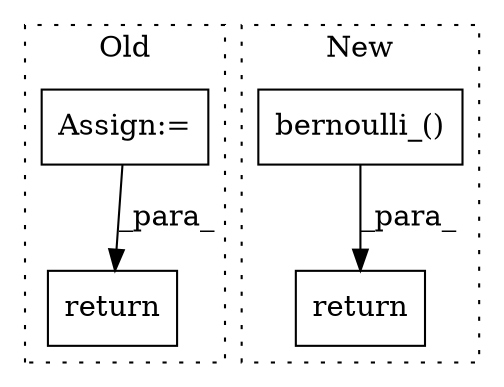 digraph G {
subgraph cluster0 {
1 [label="return" a="93" s="3865" l="7" shape="box"];
3 [label="Assign:=" a="68" s="3770" l="3" shape="box"];
label = "Old";
style="dotted";
}
subgraph cluster1 {
2 [label="bernoulli_()" a="75" s="3706,3852" l="132,22" shape="box"];
4 [label="return" a="93" s="3992" l="7" shape="box"];
label = "New";
style="dotted";
}
2 -> 4 [label="_para_"];
3 -> 1 [label="_para_"];
}